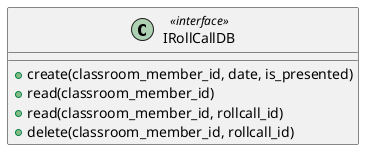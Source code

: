 @startuml iRollcallDB
class IRollCallDB <<interface>> {
    + create(classroom_member_id, date, is_presented)
    + read(classroom_member_id)
    + read(classroom_member_id, rollcall_id)
    + delete(classroom_member_id, rollcall_id)
}
@enduml